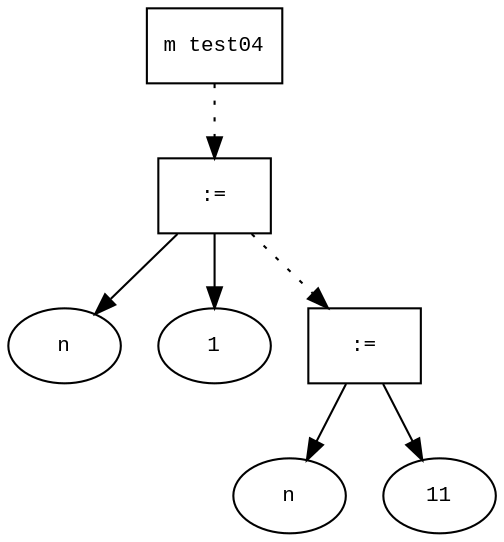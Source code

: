 digraph AST {
  graph [fontname="Times New Roman",fontsize=10];
  node  [fontname="Courier New",fontsize=10];
  edge  [fontname="Times New Roman",fontsize=10];

  node0 [label="m test04",shape=box];
  node4 [label=":=",shape=box];
  node2 [label="n",shape=ellipse];
  node4->node2;
  node3 [label="1",shape=ellipse];
  node4->node3;
  node0 -> node4 [style=dotted];
  node7 [label=":=",shape=box];
  node5 [label="n",shape=ellipse];
  node7->node5;
  node6 [label="11",shape=ellipse];
  node7->node6;
  node4 -> node7 [style=dotted];
}

